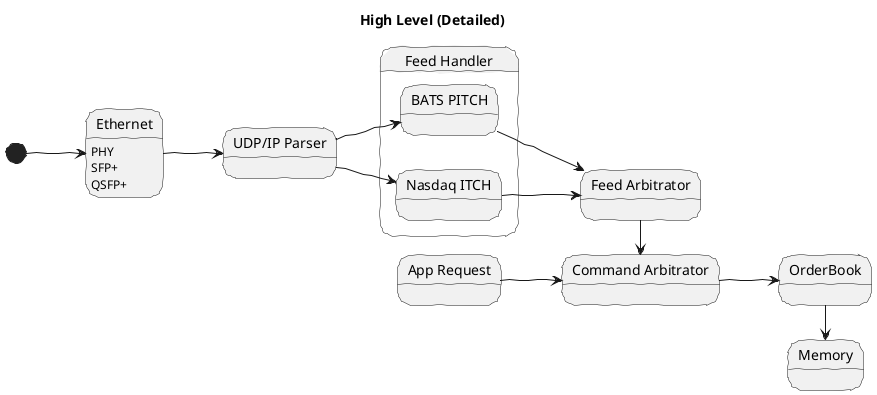 @startuml High_Level (Expanded)

title High Level (Detailed)

skinparam handwritten true
left to right direction

state "Ethernet" as ethernet: PHY
state "Ethernet" as ethernet: SFP+
state "Ethernet" as ethernet: QSFP+

state "UDP/IP Parser" as Udp_Ip

state "Feed Handler" as Feed_Handler {
    state "BATS PITCH" as Bats_Parser
    state "Nasdaq ITCH" as Itch_Parser
}

state "Feed Arbitrator" as Feed_Arb
state "Command Arbitrator" as Command_Arb
state "App Request" as App_Request
state "OrderBook" as OrderBook
state "Memory" as Memory

[*] --> ethernet
ethernet --> Udp_Ip

Udp_Ip --> Bats_Parser
Udp_Ip --> Itch_Parser

Bats_Parser --> Feed_Arb
Itch_Parser --> Feed_Arb

Feed_Arb -> Command_Arb
App_Request --> Command_Arb
Command_Arb --> OrderBook

OrderBook -> Memory

@enduml